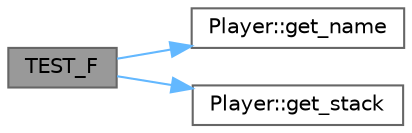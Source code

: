 digraph "TEST_F"
{
 // INTERACTIVE_SVG=YES
 // LATEX_PDF_SIZE
  bgcolor="transparent";
  edge [fontname=Helvetica,fontsize=10,labelfontname=Helvetica,labelfontsize=10];
  node [fontname=Helvetica,fontsize=10,shape=box,height=0.2,width=0.4];
  rankdir="LR";
  Node1 [id="Node000001",label="TEST_F",height=0.2,width=0.4,color="gray40", fillcolor="grey60", style="filled", fontcolor="black",tooltip=" "];
  Node1 -> Node2 [id="edge1_Node000001_Node000002",color="steelblue1",style="solid",tooltip=" "];
  Node2 [id="Node000002",label="Player::get_name",height=0.2,width=0.4,color="grey40", fillcolor="white", style="filled",URL="$class_player.html#afca8141f38b60b526fd2f874523a2726",tooltip="Gets the name of the player."];
  Node1 -> Node3 [id="edge2_Node000001_Node000003",color="steelblue1",style="solid",tooltip=" "];
  Node3 [id="Node000003",label="Player::get_stack",height=0.2,width=0.4,color="grey40", fillcolor="white", style="filled",URL="$class_player.html#aca2f65a65461c322a0563ae0482be213",tooltip="Gets the current stack of the player."];
}
